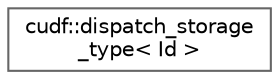 digraph "类继承关系图"
{
 // LATEX_PDF_SIZE
  bgcolor="transparent";
  edge [fontname=Helvetica,fontsize=10,labelfontname=Helvetica,labelfontsize=10];
  node [fontname=Helvetica,fontsize=10,shape=box,height=0.2,width=0.4];
  rankdir="LR";
  Node0 [id="Node000000",label="cudf::dispatch_storage\l_type\< Id \>",height=0.2,width=0.4,color="grey40", fillcolor="white", style="filled",URL="$structcudf_1_1dispatch__storage__type.html",tooltip="Use this specialization on type_dispatcher whenever you only need to operate on the underlying stored..."];
}
